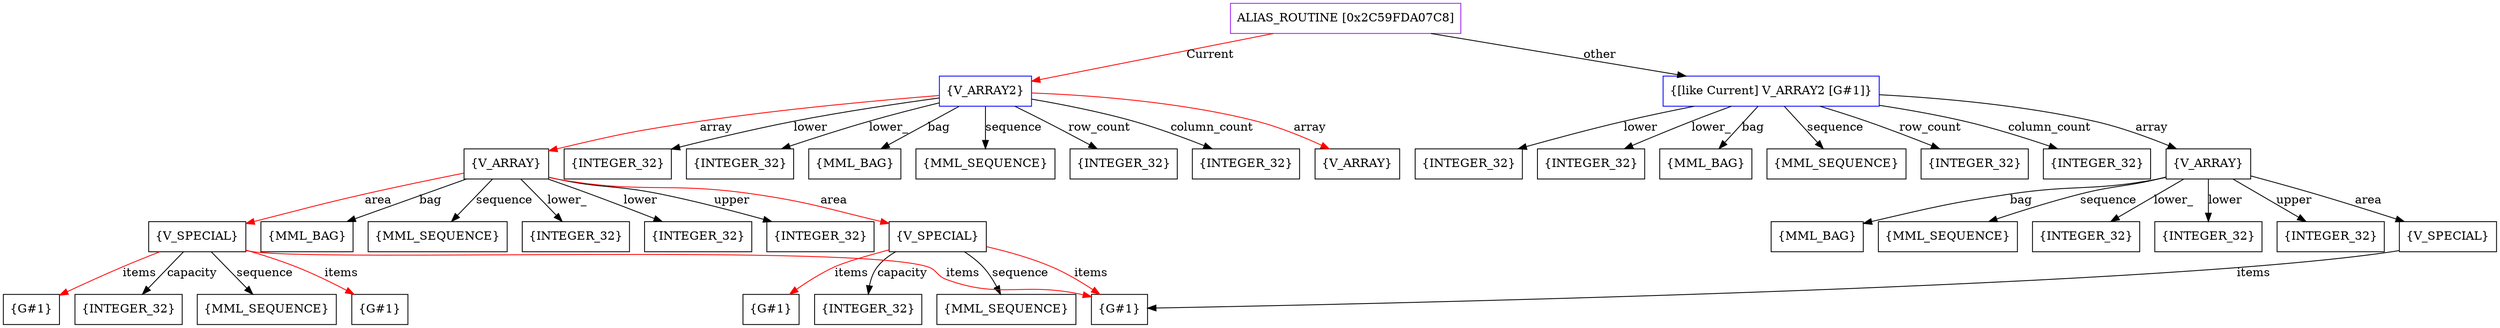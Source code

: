 digraph g {
	node [shape=box]
	b1[color=purple label=<ALIAS_ROUTINE [0x2C59FDA07C8]>]
	b2[color=blue label=<{V_ARRAY2}>]
	b3[label=<{INTEGER_32}>]
	b4[label=<{INTEGER_32}>]
	b5[label=<{MML_BAG}>]
	b6[label=<{MML_SEQUENCE}>]
	b7[label=<{INTEGER_32}>]
	b8[label=<{INTEGER_32}>]
	b9[label=<{V_ARRAY}>]
	b10[label=<{V_ARRAY}>]
	b11[label=<{MML_BAG}>]
	b12[label=<{MML_SEQUENCE}>]
	b13[label=<{INTEGER_32}>]
	b14[label=<{INTEGER_32}>]
	b15[label=<{INTEGER_32}>]
	b16[label=<{V_SPECIAL}>]
	b17[label=<{G#1}>]
	b18[label=<{G#1}>]
	b19[label=<{INTEGER_32}>]
	b20[label=<{MML_SEQUENCE}>]
	b21[label=<{V_SPECIAL}>]
	b22[label=<{G#1}>]
	b23[label=<{G#1}>]
	b24[label=<{INTEGER_32}>]
	b25[label=<{MML_SEQUENCE}>]
	b26[color=blue label=<{[like Current] V_ARRAY2 [G#1]}>]
	b27[label=<{INTEGER_32}>]
	b28[label=<{INTEGER_32}>]
	b29[label=<{MML_BAG}>]
	b30[label=<{MML_SEQUENCE}>]
	b31[label=<{INTEGER_32}>]
	b32[label=<{INTEGER_32}>]
	b33[label=<{V_ARRAY}>]
	b34[label=<{MML_BAG}>]
	b35[label=<{MML_SEQUENCE}>]
	b36[label=<{INTEGER_32}>]
	b37[label=<{INTEGER_32}>]
	b38[label=<{INTEGER_32}>]
	b39[label=<{V_SPECIAL}>]
	b1->b2[color=red label=<Current>]
	b2->b3[label=<lower>]
	b2->b4[label=<lower_>]
	b2->b5[label=<bag>]
	b2->b6[label=<sequence>]
	b2->b7[label=<row_count>]
	b2->b8[label=<column_count>]
	b2->b9[color=red label=<array>]
	b2->b10[color=red label=<array>]
	b10->b11[label=<bag>]
	b10->b12[label=<sequence>]
	b10->b13[label=<lower_>]
	b10->b14[label=<lower>]
	b10->b15[label=<upper>]
	b10->b16[color=red label=<area>]
	b16->b17[color=red label=<items>]
	b16->b18[color=red label=<items>]
	b16->b19[label=<capacity>]
	b16->b20[label=<sequence>]
	b10->b21[color=red label=<area>]
	b21->b22[color=red label=<items>]
	b21->b23[color=red label=<items>]
	b21->b18[color=red label=<items>]
	b21->b24[label=<capacity>]
	b21->b25[label=<sequence>]
	b1->b26[label=<other>]
	b26->b27[label=<lower>]
	b26->b28[label=<lower_>]
	b26->b29[label=<bag>]
	b26->b30[label=<sequence>]
	b26->b31[label=<row_count>]
	b26->b32[label=<column_count>]
	b26->b33[label=<array>]
	b33->b34[label=<bag>]
	b33->b35[label=<sequence>]
	b33->b36[label=<lower_>]
	b33->b37[label=<lower>]
	b33->b38[label=<upper>]
	b33->b39[label=<area>]
	b39->b18[label=<items>]
}
